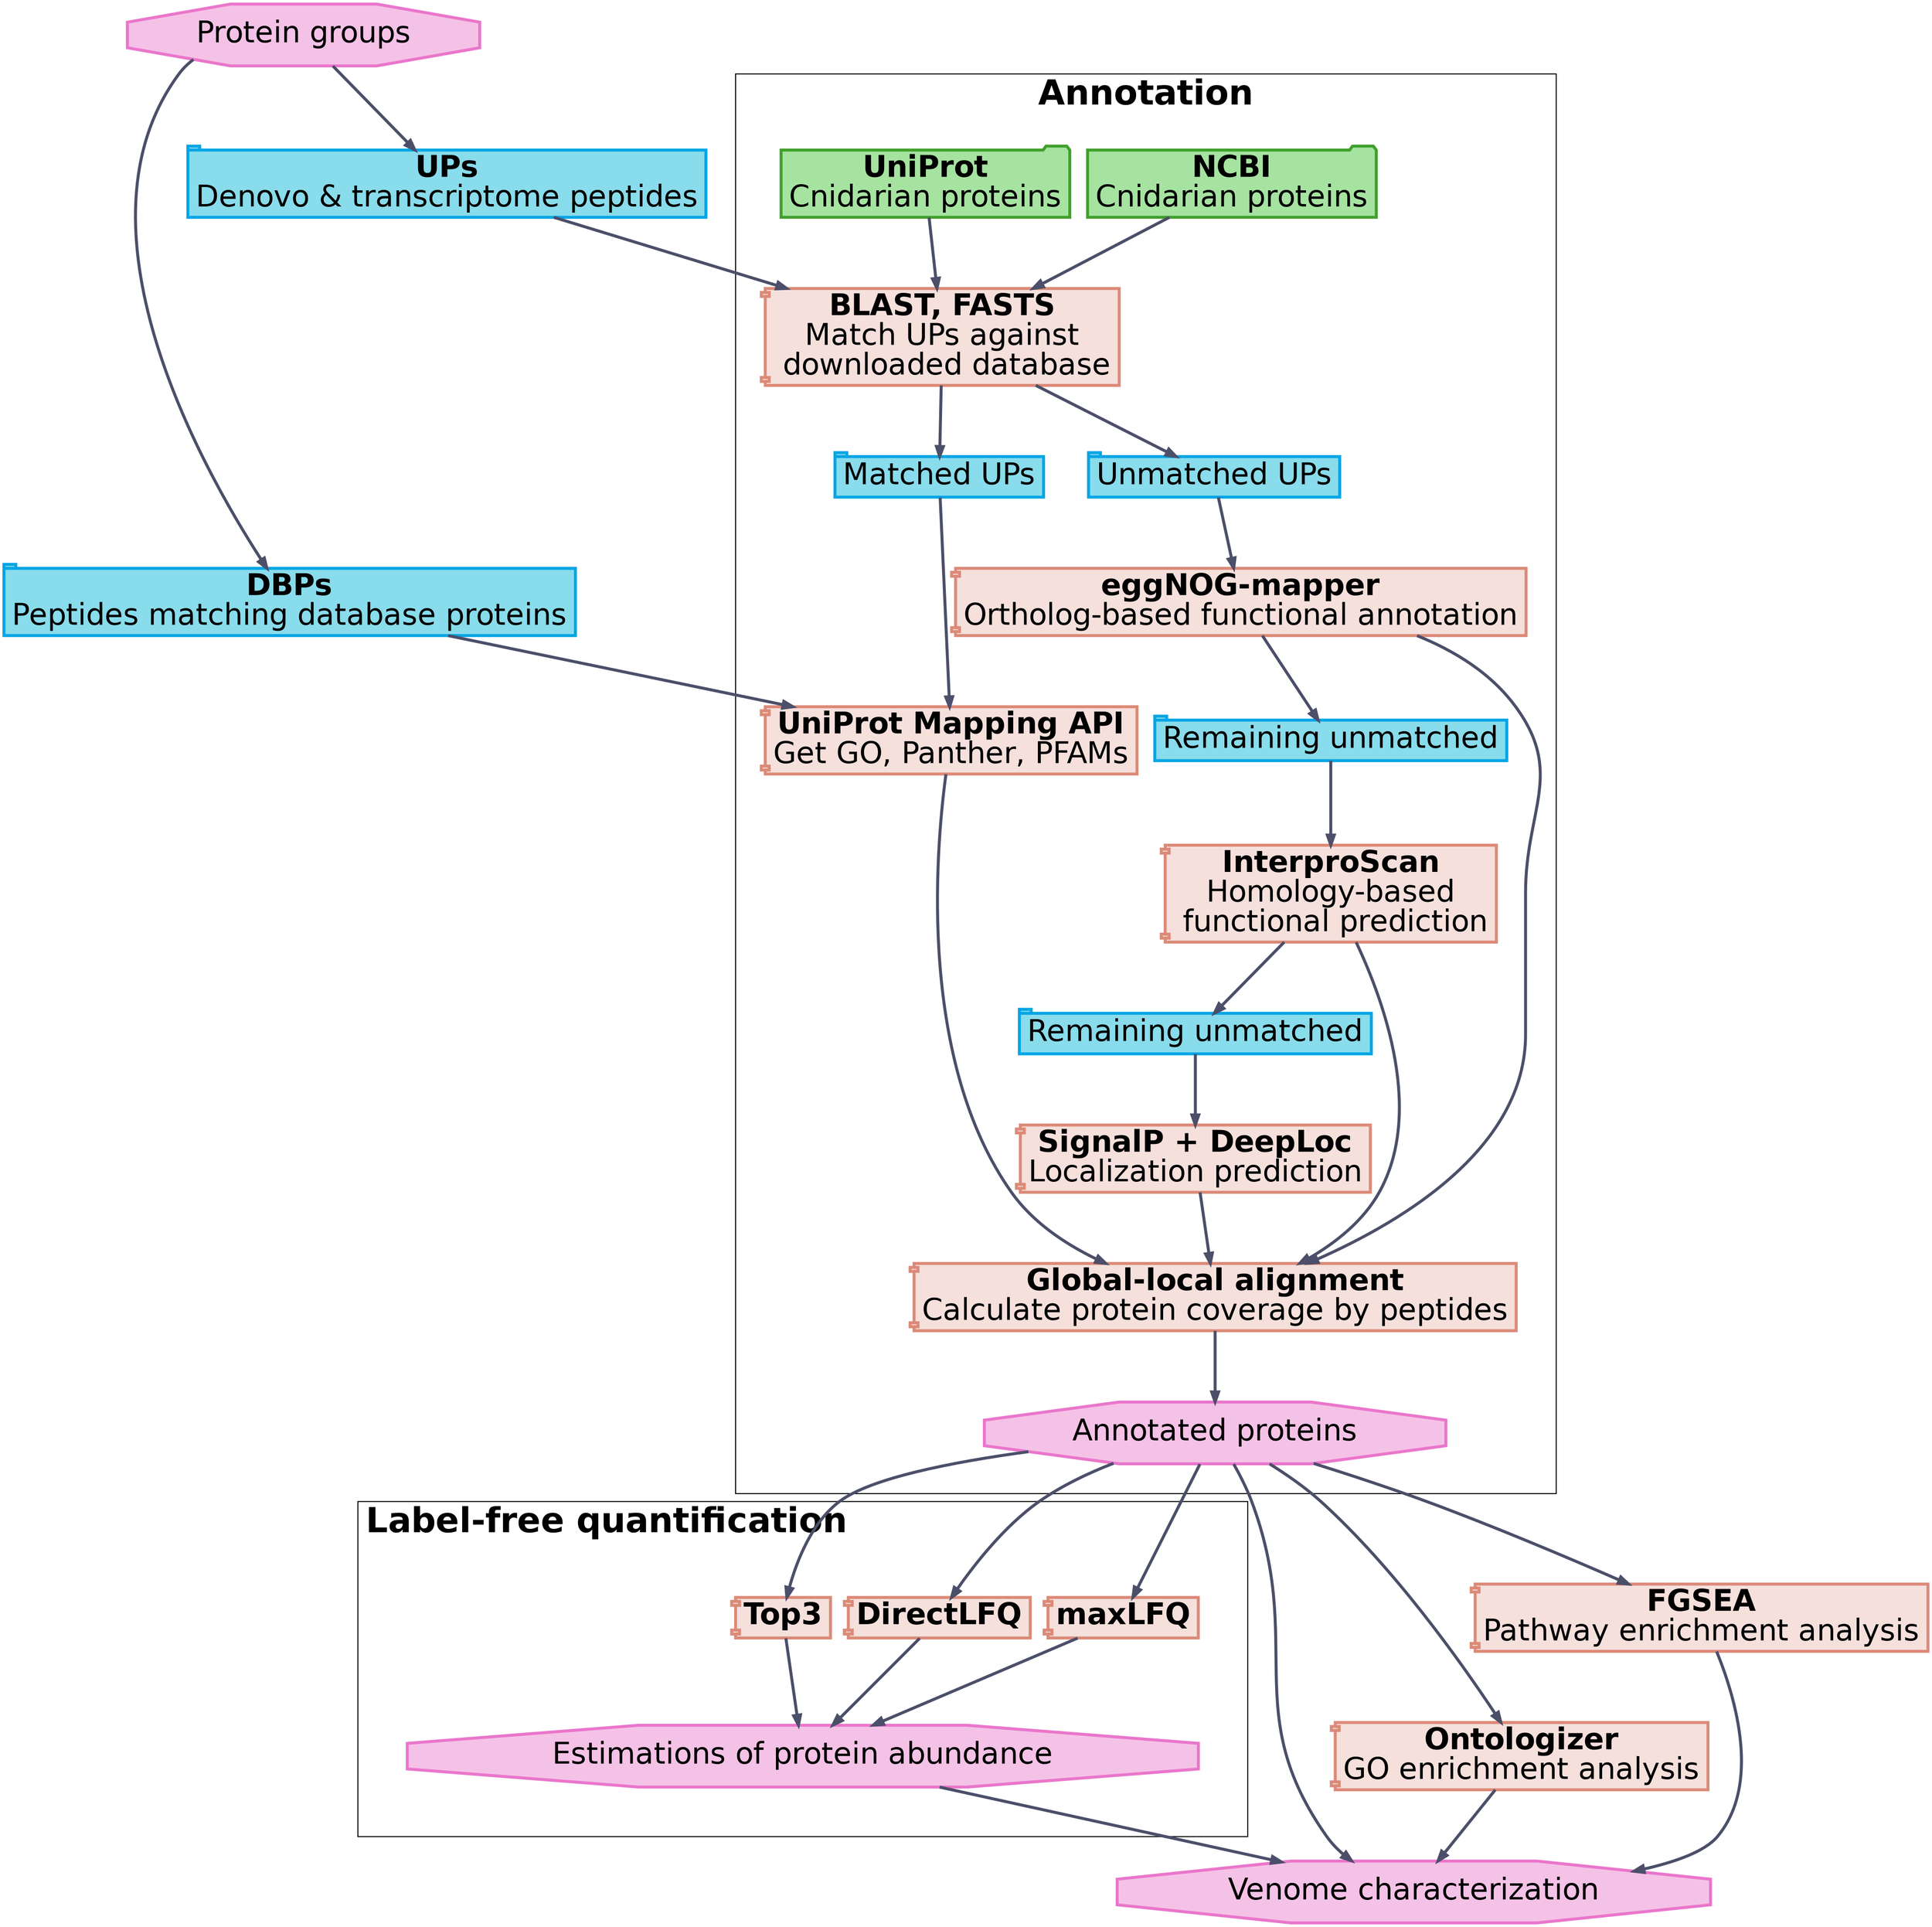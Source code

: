 digraph boxes_and_circles {
    ranksep = 1;
    graph [style = invis; fontname = "Helvetica";];
    edge [penwidth = 3; color = "#4c4f69";];
    compound = true;
    node [fontname = "Helvetica"; fontsize = 30; style = filled; penwidth = 3;];
    
    node [fillcolor = "#f5c2e7"; color = "#ea76cb"; shape = octagon;];
    conf [label = <Protein groups>;];
    quant [label = <Estimations of protein abundance>;];
    final [label = <Venome characterization>;];
    func [label = <Annotated proteins>;];
    
    node [shape = folder; color = "#40a02b"; fillcolor = "#a6e3a1";];
    ncbi [label = <<b>NCBI</b><br/>Cnidarian proteins>;];
    unip [label = <<b>UniProt</b><br/>Cnidarian proteins>;];
    
    node [shape = component; color = "#dc8a78"; fillcolor = "#f5e0dc";];
    maxLFQ [label = <<b>maxLFQ</b>>;];
    dlfq [label = <<b>DirectLFQ</b>>;];
    top3 [label = <<b>Top3</b>>;];
    onto [label = <<b>Ontologizer</b><br/>GO enrichment analysis>;];
    fgsea [label = <<b>FGSEA</b><br/>Pathway enrichment analysis>;];
    api [label = <<b>UniProt Mapping API</b><br/>Get GO, Panther, PFAMs>;];
    eggnog [label = <<b>eggNOG-mapper</b><br/>Ortholog-based functional annotation>;];
    deeploc [label = <<b>SignalP + DeepLoc</b><br/>Localization prediction>;];
    blast [label = <<b>BLAST, FASTS</b><br/>Match UPs against<br/> downloaded database>;];
    interpro [label = <<b>InterproScan</b><br/>Homology-based<br/> functional prediction>;];
    cov [label = <<b>Global-local alignment</b><br/>Calculate protein coverage by peptides>;];
    
    node [shape = tab; color = "#04a5e5"; fillcolor = "#89dceb";];
    unmatched_eggnog [label = <Remaining unmatched>;];
    unmatched_ip [label = <Remaining unmatched>;];
    dbp [label = <<b>DBPs</b><br/>Peptides matching database proteins>;];
    other [label = <<b>UPs</b><br/>Denovo &amp; transcriptome peptides>;];
    u_other [label = <Unmatched UPs>;];
    u_matched [label = <Matched UPs>;];
    
    conf -> {dbp other};
    other -> blast;
    dbp -> api;
    
    subgraph cluster_combine {
        fontsize = "35";
        margin = 30;
        style = filled;
        fillcolor = transparent;
        label = <<b>Annotation</b>>;
        {unip ncbi} -> blast;
        blast -> u_other;
        blast -> u_matched -> api;
        
        
        u_other -> eggnog -> unmatched_eggnog;
        unmatched_eggnog -> interpro;
        interpro -> unmatched_ip;
        interpro -> cov;
        unmatched_ip -> deeploc;
        {deeploc api} -> cov;
        eggnog -> cov;
        cov -> func;
    }
    
    subgraph cluster_quant {
        fontsize = "35";
        style = filled;
        fillcolor = transparent;
        label = <<b>Label-free quantification</b>>;
        labeljust = "l";
        margin = 50;
        func -> {maxLFQ dlfq top3};
        {maxLFQ dlfq top3} -> quant;
    }
    subgraph final {
        style = invis;
        func -> {onto fgsea} -> final;
        func -> final;
        quant -> final;
    }
}